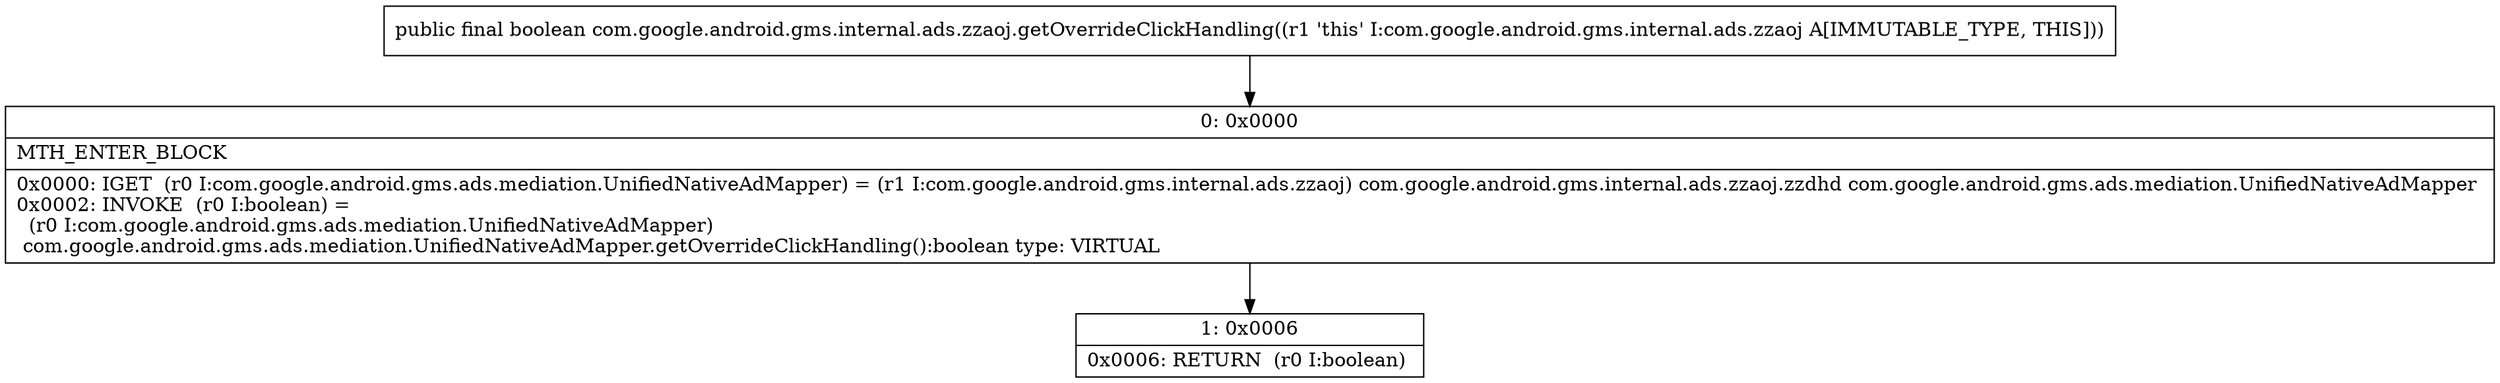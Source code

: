 digraph "CFG forcom.google.android.gms.internal.ads.zzaoj.getOverrideClickHandling()Z" {
Node_0 [shape=record,label="{0\:\ 0x0000|MTH_ENTER_BLOCK\l|0x0000: IGET  (r0 I:com.google.android.gms.ads.mediation.UnifiedNativeAdMapper) = (r1 I:com.google.android.gms.internal.ads.zzaoj) com.google.android.gms.internal.ads.zzaoj.zzdhd com.google.android.gms.ads.mediation.UnifiedNativeAdMapper \l0x0002: INVOKE  (r0 I:boolean) = \l  (r0 I:com.google.android.gms.ads.mediation.UnifiedNativeAdMapper)\l com.google.android.gms.ads.mediation.UnifiedNativeAdMapper.getOverrideClickHandling():boolean type: VIRTUAL \l}"];
Node_1 [shape=record,label="{1\:\ 0x0006|0x0006: RETURN  (r0 I:boolean) \l}"];
MethodNode[shape=record,label="{public final boolean com.google.android.gms.internal.ads.zzaoj.getOverrideClickHandling((r1 'this' I:com.google.android.gms.internal.ads.zzaoj A[IMMUTABLE_TYPE, THIS])) }"];
MethodNode -> Node_0;
Node_0 -> Node_1;
}

